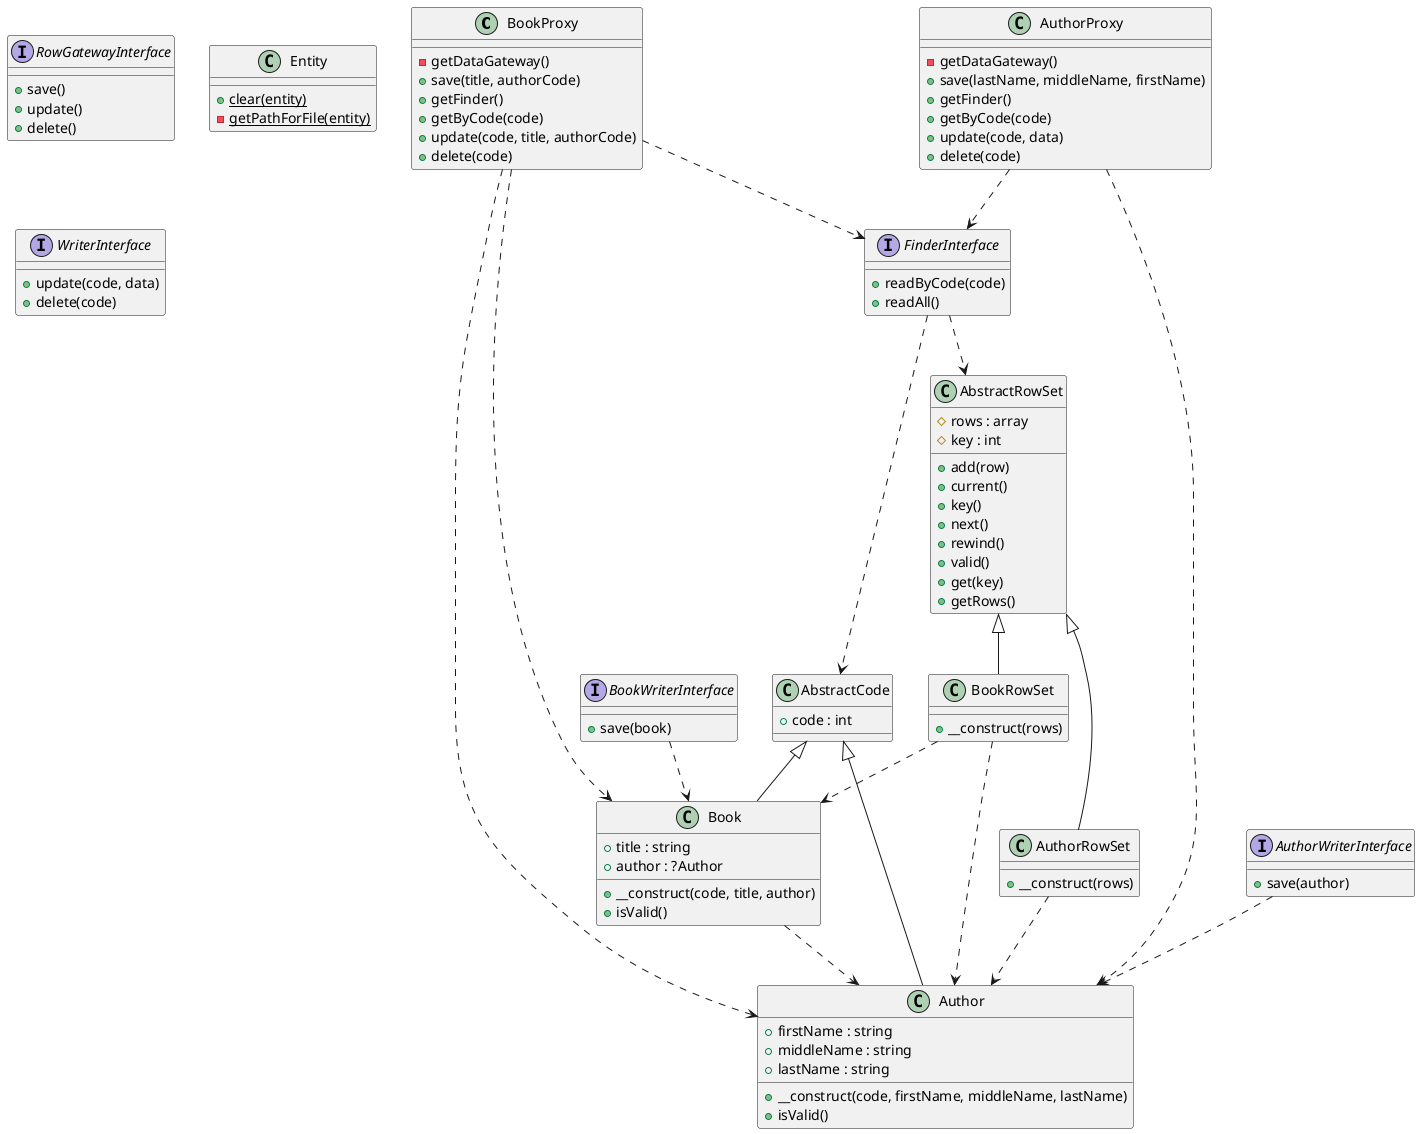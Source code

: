 @startuml class-diagram
  class "BookProxy" as BookProxy {
    -getDataGateway()
    +save(title, authorCode)
    +getFinder()
    +getByCode(code)
    +update(code, title, authorCode)
    +delete(code)
  }
  interface "FinderInterface" as FinderInterface {
    +readByCode(code)
    +readAll()
  }
  class "BookRowSet" as BookRowSet {
    +__construct(rows)
  }
  interface "RowGatewayInterface" as RowGatewayInterface {
    +save()
    +update()
    +delete()
  }
  class "Book" as Book {
    +title : string
    +author : ?Author
    +__construct(code, title, author)
    +isValid()
  }
  class "Entity" as Entity {
    {static} +clear(entity)
    {static} -getPathForFile(entity)
  }
  class "AbstractCode" as AbstractCode {
    +code : int
  }
  class "AbstractRowSet" as AbstractRowSet {
    #rows : array
    #key : int
    +add(row)
    +current()
    +key()
    +next()
    +rewind()
    +valid()
    +get(key)
    +getRows()
  }
  class "AuthorProxy" as AuthorProxy {
    -getDataGateway()
    +save(lastName, middleName, firstName)
    +getFinder()
    +getByCode(code)
    +update(code, data)
    +delete(code)
  }
  class "AuthorRowSet" as AuthorRowSet {
    +__construct(rows)
  }
  interface "BookWriterInterface" as BookWriterInterface {
    +save(book)
  }
  class "Author" as Author {
    +firstName : string
    +middleName : string
    +lastName : string
    +__construct(code, firstName, middleName, lastName)
    +isValid()
  }
  interface "WriterInterface" as WriterInterface {
    +update(code, data)
    +delete(code)
  }
  interface "AuthorWriterInterface" as AuthorWriterInterface {
    +save(author)
  }
  AbstractCode <|-- Author
  AbstractCode <|-- Book
  AbstractRowSet <|-- AuthorRowSet
  AbstractRowSet <|-- BookRowSet
  AuthorProxy ..> Author
  AuthorProxy ..> FinderInterface
  AuthorRowSet ..> Author
  AuthorWriterInterface ..> Author
  Book ..> Author
  BookProxy ..> Author
  BookProxy ..> Book
  BookProxy ..> FinderInterface
  BookRowSet ..> Author
  BookRowSet ..> Book
  BookWriterInterface ..> Book
  FinderInterface ..> AbstractCode
  FinderInterface ..> AbstractRowSet
@enduml
